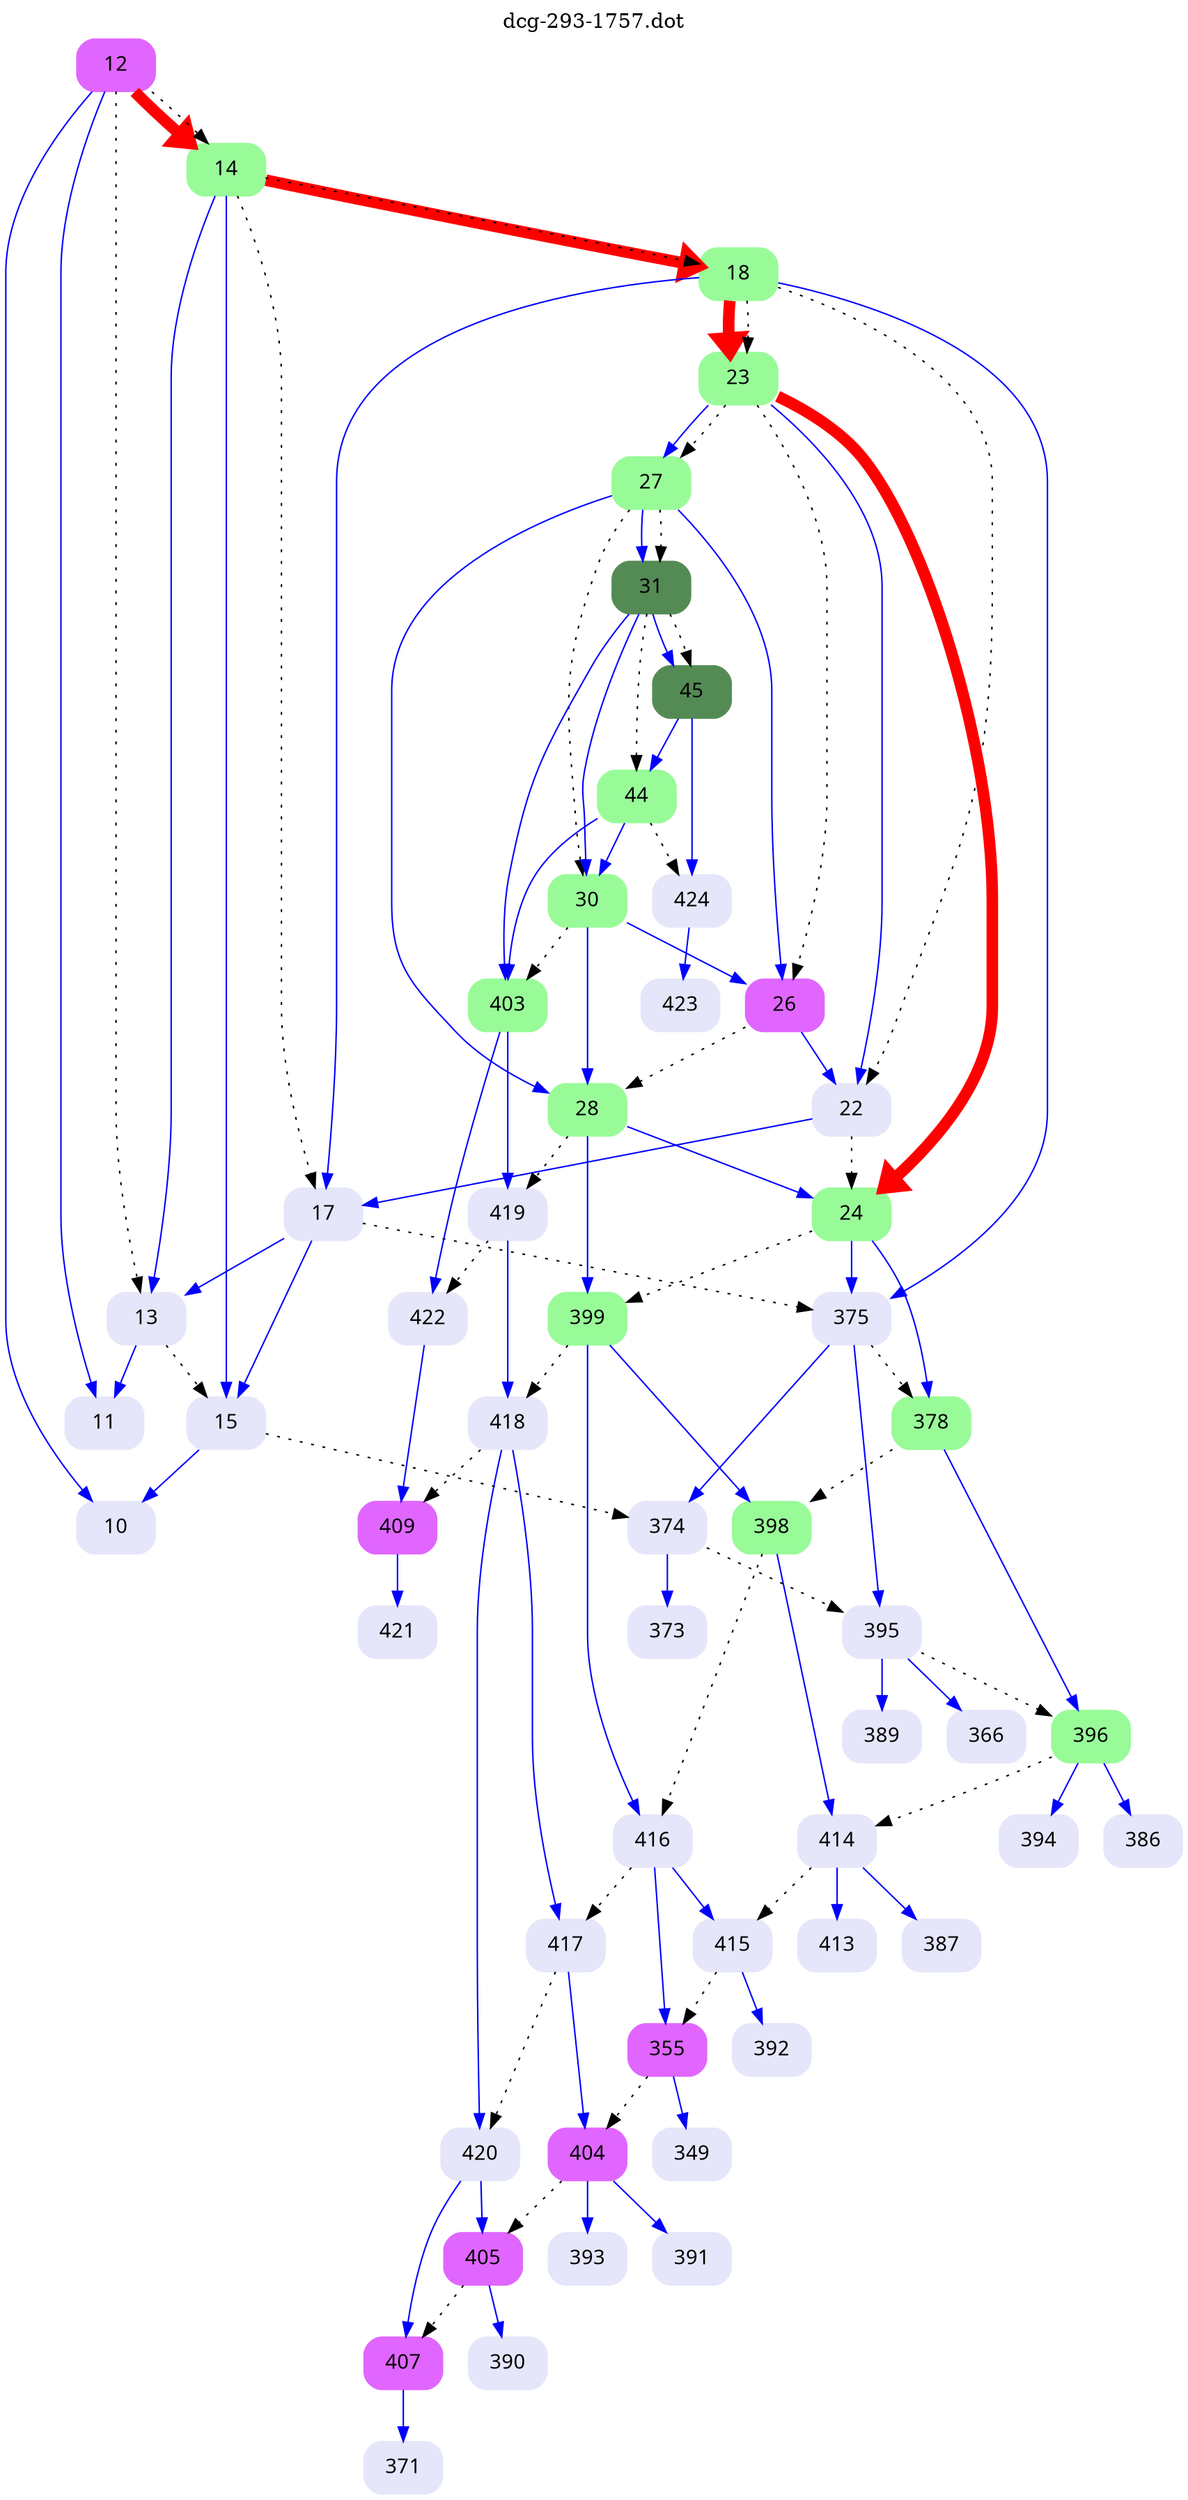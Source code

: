 digraph dcg_293 {
  labelloc="t";
  label="dcg-293-1757.dot";
  node [fontname="sans-serif"];
  node [shape=box style="rounded,filled"];
  n12 [label="12" color=mediumorchid1];
  n12 -> n11 [color=blue penwidth=1];
  n12 -> n10 [color=blue penwidth=1];
  n12 -> n14 [color=red penwidth=8];
  n12 -> n13 [style=dotted,label=""];
  n12 -> n14 [style=dotted,label=""];
  n14 [label="14" color=palegreen];
  n14 -> n13 [color=blue penwidth=1];
  n14 -> n15 [color=blue penwidth=1];
  n14 -> n18 [color=red penwidth=8];
  n14 -> n17 [style=dotted,label=""];
  n14 -> n18 [style=dotted,label=""];
  n18 [label="18" color=palegreen];
  n18 -> n17 [color=blue penwidth=1];
  n18 -> n375 [color=blue penwidth=1];
  n18 -> n23 [color=red penwidth=8];
  n18 -> n22 [style=dotted,label=""];
  n18 -> n23 [style=dotted,label=""];
  n23 [label="23" color=palegreen];
  n23 -> n22 [color=blue penwidth=1];
  n23 -> n24 [color=red penwidth=8];
  n23 -> n27 [color=blue penwidth=1];
  n23 -> n26 [style=dotted,label=""];
  n23 -> n27 [style=dotted,label=""];
  n27 [label="27" color=palegreen];
  n27 -> n26 [color=blue penwidth=1];
  n27 -> n28 [color=blue penwidth=1];
  n27 -> n31 [color=blue penwidth=1];
  n27 -> n30 [style=dotted,label=""];
  n27 -> n31 [style=dotted,label=""];
  n31 [label="31" color=palegreen4];
  n31 -> n30 [color=blue penwidth=1];
  n31 -> n403 [color=blue penwidth=1];
  n31 -> n45 [color=blue penwidth=1];
  n31 -> n44 [style=dotted,label=""];
  n31 -> n45 [style=dotted,label=""];
  n45 [label="45" color=palegreen4];
  n45 -> n44 [color=blue penwidth=1];
  n45 -> n424 [color=blue penwidth=1];
  n424 [label="424" color=lavender];
  n424 -> n423 [color=blue penwidth=1];
  n423 [label="423" color=lavender];
  n44 [label="44" color=palegreen];
  n44 -> n30 [color=blue penwidth=1];
  n44 -> n403 [color=blue penwidth=1];
  n44 -> n424 [style=dotted,label=""];
  n403 [label="403" color=palegreen];
  n403 -> n419 [color=blue penwidth=1];
  n403 -> n422 [color=blue penwidth=1];
  n422 [label="422" color=lavender];
  n422 -> n409 [color=blue penwidth=1];
  n409 [label="409" color=mediumorchid1];
  n409 -> n421 [color=blue penwidth=1];
  n421 [label="421" color=lavender];
  n419 [label="419" color=lavender];
  n419 -> n418 [color=blue penwidth=1];
  n419 -> n422 [style=dotted,label=""];
  n418 [label="418" color=lavender];
  n418 -> n417 [color=blue penwidth=1];
  n418 -> n420 [color=blue penwidth=1];
  n418 -> n409 [style=dotted,label=""];
  n420 [label="420" color=lavender];
  n420 -> n405 [color=blue penwidth=1];
  n420 -> n407 [color=blue penwidth=1];
  n407 [label="407" color=mediumorchid1];
  n407 -> n371 [color=blue penwidth=1];
  n371 [label="371" color=lavender];
  n405 [label="405" color=mediumorchid1];
  n405 -> n390 [color=blue penwidth=1];
  n405 -> n407 [style=dotted,label=""];
  n390 [label="390" color=lavender];
  n417 [label="417" color=lavender];
  n417 -> n404 [color=blue penwidth=1];
  n417 -> n420 [style=dotted,label=""];
  n404 [label="404" color=mediumorchid1];
  n404 -> n393 [color=blue penwidth=1];
  n404 -> n391 [color=blue penwidth=1];
  n404 -> n405 [style=dotted,label=""];
  n391 [label="391" color=lavender];
  n393 [label="393" color=lavender];
  n30 [label="30" color=palegreen];
  n30 -> n26 [color=blue penwidth=1];
  n30 -> n28 [color=blue penwidth=1];
  n30 -> n403 [style=dotted,label=""];
  n28 [label="28" color=palegreen];
  n28 -> n24 [color=blue penwidth=1];
  n28 -> n399 [color=blue penwidth=1];
  n28 -> n419 [style=dotted,label=""];
  n399 [label="399" color=palegreen];
  n399 -> n398 [color=blue penwidth=1];
  n399 -> n416 [color=blue penwidth=1];
  n399 -> n418 [style=dotted,label=""];
  n416 [label="416" color=lavender];
  n416 -> n415 [color=blue penwidth=1];
  n416 -> n355 [color=blue penwidth=1];
  n416 -> n417 [style=dotted,label=""];
  n355 [label="355" color=mediumorchid1];
  n355 -> n349 [color=blue penwidth=1];
  n355 -> n404 [style=dotted,label=""];
  n349 [label="349" color=lavender];
  n415 [label="415" color=lavender];
  n415 -> n392 [color=blue penwidth=1];
  n415 -> n355 [style=dotted,label=""];
  n392 [label="392" color=lavender];
  n398 [label="398" color=palegreen];
  n398 -> n414 [color=blue penwidth=1];
  n398 -> n416 [style=dotted,label=""];
  n414 [label="414" color=lavender];
  n414 -> n413 [color=blue penwidth=1];
  n414 -> n387 [color=blue penwidth=1];
  n414 -> n415 [style=dotted,label=""];
  n387 [label="387" color=lavender];
  n413 [label="413" color=lavender];
  n24 [label="24" color=palegreen];
  n24 -> n375 [color=blue penwidth=1];
  n24 -> n378 [color=blue penwidth=1];
  n24 -> n399 [style=dotted,label=""];
  n378 [label="378" color=palegreen];
  n378 -> n396 [color=blue penwidth=1];
  n378 -> n398 [style=dotted,label=""];
  n396 [label="396" color=palegreen];
  n396 -> n394 [color=blue penwidth=1];
  n396 -> n386 [color=blue penwidth=1];
  n396 -> n414 [style=dotted,label=""];
  n386 [label="386" color=lavender];
  n394 [label="394" color=lavender];
  n375 [label="375" color=lavender];
  n375 -> n374 [color=blue penwidth=1];
  n375 -> n395 [color=blue penwidth=1];
  n375 -> n378 [style=dotted,label=""];
  n395 [label="395" color=lavender];
  n395 -> n389 [color=blue penwidth=1];
  n395 -> n366 [color=blue penwidth=1];
  n395 -> n396 [style=dotted,label=""];
  n366 [label="366" color=lavender];
  n389 [label="389" color=lavender];
  n374 [label="374" color=lavender];
  n374 -> n373 [color=blue penwidth=1];
  n374 -> n395 [style=dotted,label=""];
  n373 [label="373" color=lavender];
  n26 [label="26" color=mediumorchid1];
  n26 -> n22 [color=blue penwidth=1];
  n26 -> n28 [style=dotted,label=""];
  n22 [label="22" color=lavender];
  n22 -> n17 [color=blue penwidth=1];
  n22 -> n24 [style=dotted,label=""];
  n17 [label="17" color=lavender];
  n17 -> n13 [color=blue penwidth=1];
  n17 -> n15 [color=blue penwidth=1];
  n17 -> n375 [style=dotted,label=""];
  n15 [label="15" color=lavender];
  n15 -> n10 [color=blue penwidth=1];
  n15 -> n374 [style=dotted,label=""];
  n10 [label="10" color=lavender];
  n13 [label="13" color=lavender];
  n13 -> n11 [color=blue penwidth=1];
  n13 -> n15 [style=dotted,label=""];
  n11 [label="11" color=lavender];
}
